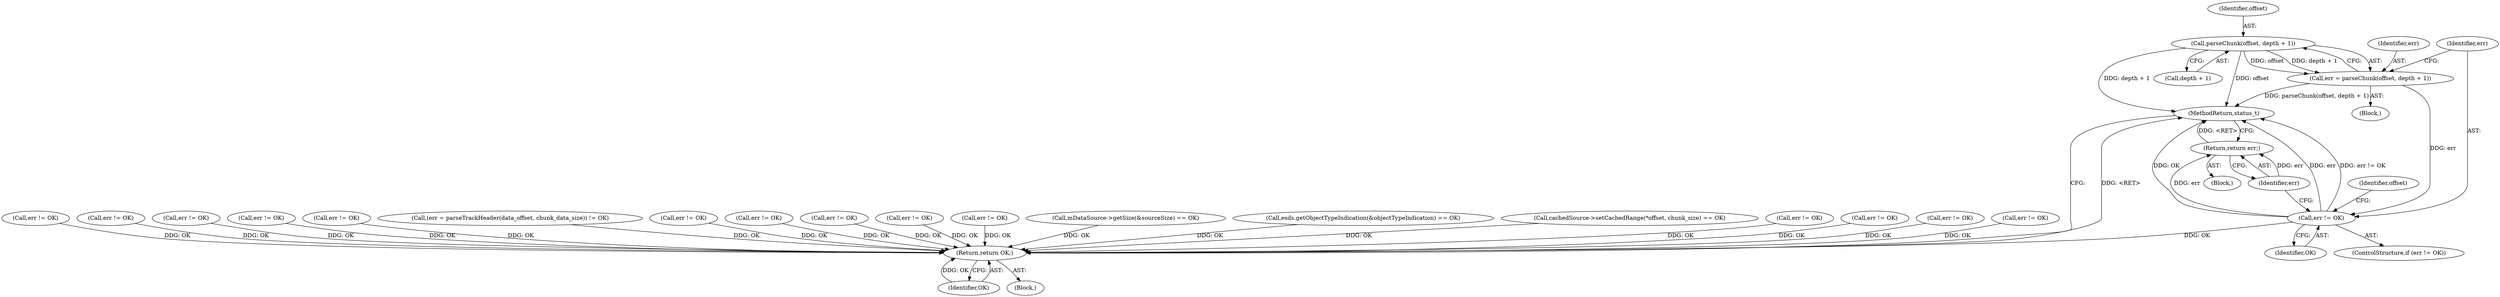 digraph "0_Android_e7142a0703bc93f75e213e96ebc19000022afed9@pointer" {
"1002570" [label="(Call,parseChunk(offset, depth + 1))"];
"1002568" [label="(Call,err = parseChunk(offset, depth + 1))"];
"1002576" [label="(Call,err != OK)"];
"1002580" [label="(Return,return err;)"];
"1003273" [label="(Return,return OK;)"];
"1002348" [label="(Call,esds.getObjectTypeIndication(&objectTypeIndication) == OK)"];
"1000420" [label="(Call,cachedSource->setCachedRange(*offset, chunk_size) == OK)"];
"1003214" [label="(Call,err != OK)"];
"1001684" [label="(Call,err != OK)"];
"1003273" [label="(Return,return OK;)"];
"1002575" [label="(ControlStructure,if (err != OK))"];
"1002571" [label="(Identifier,offset)"];
"1002580" [label="(Return,return err;)"];
"1001940" [label="(Call,err != OK)"];
"1002179" [label="(Call,err != OK)"];
"1002566" [label="(Block,)"];
"1002569" [label="(Identifier,err)"];
"1000525" [label="(Call,err != OK)"];
"1002148" [label="(Call,err != OK)"];
"1000597" [label="(Call,err != OK)"];
"1001895" [label="(Call,err != OK)"];
"1002572" [label="(Call,depth + 1)"];
"1002579" [label="(Block,)"];
"1002564" [label="(Identifier,offset)"];
"1001864" [label="(Call,err != OK)"];
"1001032" [label="(Call,(err = parseTrackHeader(data_offset, chunk_data_size)) != OK)"];
"1002577" [label="(Identifier,err)"];
"1002576" [label="(Call,err != OK)"];
"1003274" [label="(Identifier,OK)"];
"1001543" [label="(Call,err != OK)"];
"1002611" [label="(Call,err != OK)"];
"1003275" [label="(MethodReturn,status_t)"];
"1002117" [label="(Call,err != OK)"];
"1002568" [label="(Call,err = parseChunk(offset, depth + 1))"];
"1002578" [label="(Identifier,OK)"];
"1002581" [label="(Identifier,err)"];
"1001824" [label="(Call,err != OK)"];
"1002570" [label="(Call,parseChunk(offset, depth + 1))"];
"1002322" [label="(Call,err != OK)"];
"1000193" [label="(Call,mDataSource->getSize(&sourceSize) == OK)"];
"1000106" [label="(Block,)"];
"1002570" -> "1002568"  [label="AST: "];
"1002570" -> "1002572"  [label="CFG: "];
"1002571" -> "1002570"  [label="AST: "];
"1002572" -> "1002570"  [label="AST: "];
"1002568" -> "1002570"  [label="CFG: "];
"1002570" -> "1003275"  [label="DDG: offset"];
"1002570" -> "1003275"  [label="DDG: depth + 1"];
"1002570" -> "1002568"  [label="DDG: offset"];
"1002570" -> "1002568"  [label="DDG: depth + 1"];
"1002568" -> "1002566"  [label="AST: "];
"1002569" -> "1002568"  [label="AST: "];
"1002577" -> "1002568"  [label="CFG: "];
"1002568" -> "1003275"  [label="DDG: parseChunk(offset, depth + 1)"];
"1002568" -> "1002576"  [label="DDG: err"];
"1002576" -> "1002575"  [label="AST: "];
"1002576" -> "1002578"  [label="CFG: "];
"1002577" -> "1002576"  [label="AST: "];
"1002578" -> "1002576"  [label="AST: "];
"1002564" -> "1002576"  [label="CFG: "];
"1002581" -> "1002576"  [label="CFG: "];
"1002576" -> "1003275"  [label="DDG: err"];
"1002576" -> "1003275"  [label="DDG: err != OK"];
"1002576" -> "1003275"  [label="DDG: OK"];
"1002576" -> "1002580"  [label="DDG: err"];
"1002576" -> "1003273"  [label="DDG: OK"];
"1002580" -> "1002579"  [label="AST: "];
"1002580" -> "1002581"  [label="CFG: "];
"1002581" -> "1002580"  [label="AST: "];
"1003275" -> "1002580"  [label="CFG: "];
"1002580" -> "1003275"  [label="DDG: <RET>"];
"1002581" -> "1002580"  [label="DDG: err"];
"1003273" -> "1000106"  [label="AST: "];
"1003273" -> "1003274"  [label="CFG: "];
"1003274" -> "1003273"  [label="AST: "];
"1003275" -> "1003273"  [label="CFG: "];
"1003273" -> "1003275"  [label="DDG: <RET>"];
"1003274" -> "1003273"  [label="DDG: OK"];
"1001684" -> "1003273"  [label="DDG: OK"];
"1001543" -> "1003273"  [label="DDG: OK"];
"1001940" -> "1003273"  [label="DDG: OK"];
"1002322" -> "1003273"  [label="DDG: OK"];
"1002348" -> "1003273"  [label="DDG: OK"];
"1001895" -> "1003273"  [label="DDG: OK"];
"1000420" -> "1003273"  [label="DDG: OK"];
"1000597" -> "1003273"  [label="DDG: OK"];
"1002179" -> "1003273"  [label="DDG: OK"];
"1002117" -> "1003273"  [label="DDG: OK"];
"1003214" -> "1003273"  [label="DDG: OK"];
"1001032" -> "1003273"  [label="DDG: OK"];
"1000193" -> "1003273"  [label="DDG: OK"];
"1000525" -> "1003273"  [label="DDG: OK"];
"1002148" -> "1003273"  [label="DDG: OK"];
"1001864" -> "1003273"  [label="DDG: OK"];
"1001824" -> "1003273"  [label="DDG: OK"];
"1002611" -> "1003273"  [label="DDG: OK"];
}
